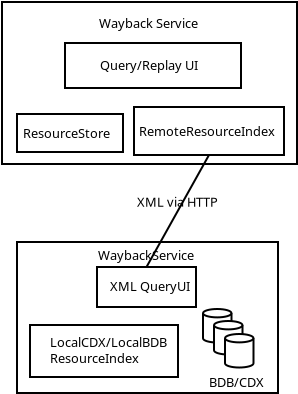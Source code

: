 <?xml version="1.0" encoding="UTF-8"?>
<dia:diagram xmlns:dia="http://www.lysator.liu.se/~alla/dia/">
  <dia:layer name="Background" visible="true">
    <dia:group>
      <dia:object type="Standard - Box" version="0" id="O0">
        <dia:attribute name="obj_pos">
          <dia:point val="1.3,12.65"/>
        </dia:attribute>
        <dia:attribute name="obj_bb">
          <dia:rectangle val="1.25,12.6;14.4,20.25"/>
        </dia:attribute>
        <dia:attribute name="elem_corner">
          <dia:point val="1.3,12.65"/>
        </dia:attribute>
        <dia:attribute name="elem_width">
          <dia:real val="13.05"/>
        </dia:attribute>
        <dia:attribute name="elem_height">
          <dia:real val="7.55"/>
        </dia:attribute>
        <dia:attribute name="show_background">
          <dia:boolean val="true"/>
        </dia:attribute>
      </dia:object>
      <dia:object type="Standard - Text" version="0" id="O1">
        <dia:attribute name="obj_pos">
          <dia:point val="5.35,13.55"/>
        </dia:attribute>
        <dia:attribute name="obj_bb">
          <dia:rectangle val="5.35,13;10.313,13.95"/>
        </dia:attribute>
        <dia:attribute name="text">
          <dia:composite type="text">
            <dia:attribute name="string">
              <dia:string>#WaybackService#</dia:string>
            </dia:attribute>
            <dia:attribute name="font">
              <dia:font family="sans" style="0" name="Helvetica"/>
            </dia:attribute>
            <dia:attribute name="height">
              <dia:real val="0.8"/>
            </dia:attribute>
            <dia:attribute name="pos">
              <dia:point val="5.35,13.55"/>
            </dia:attribute>
            <dia:attribute name="color">
              <dia:color val="#000000"/>
            </dia:attribute>
            <dia:attribute name="alignment">
              <dia:enum val="0"/>
            </dia:attribute>
          </dia:composite>
        </dia:attribute>
      </dia:object>
      <dia:group>
        <dia:object type="Standard - Box" version="0" id="O2">
          <dia:attribute name="obj_pos">
            <dia:point val="5.3,13.9"/>
          </dia:attribute>
          <dia:attribute name="obj_bb">
            <dia:rectangle val="5.25,13.85;10.3,15.95"/>
          </dia:attribute>
          <dia:attribute name="elem_corner">
            <dia:point val="5.3,13.9"/>
          </dia:attribute>
          <dia:attribute name="elem_width">
            <dia:real val="4.95"/>
          </dia:attribute>
          <dia:attribute name="elem_height">
            <dia:real val="2"/>
          </dia:attribute>
          <dia:attribute name="show_background">
            <dia:boolean val="true"/>
          </dia:attribute>
        </dia:object>
        <dia:object type="Standard - Text" version="0" id="O3">
          <dia:attribute name="obj_pos">
            <dia:point val="5.95,15.1"/>
          </dia:attribute>
          <dia:attribute name="obj_bb">
            <dia:rectangle val="5.95,14.55;9.7,15.5"/>
          </dia:attribute>
          <dia:attribute name="text">
            <dia:composite type="text">
              <dia:attribute name="string">
                <dia:string>#XML QueryUI#</dia:string>
              </dia:attribute>
              <dia:attribute name="font">
                <dia:font family="sans" style="0" name="Helvetica"/>
              </dia:attribute>
              <dia:attribute name="height">
                <dia:real val="0.8"/>
              </dia:attribute>
              <dia:attribute name="pos">
                <dia:point val="5.95,15.1"/>
              </dia:attribute>
              <dia:attribute name="color">
                <dia:color val="#000000"/>
              </dia:attribute>
              <dia:attribute name="alignment">
                <dia:enum val="0"/>
              </dia:attribute>
            </dia:composite>
          </dia:attribute>
        </dia:object>
      </dia:group>
      <dia:group>
        <dia:object type="Standard - Box" version="0" id="O4">
          <dia:attribute name="obj_pos">
            <dia:point val="1.95,16.8"/>
          </dia:attribute>
          <dia:attribute name="obj_bb">
            <dia:rectangle val="1.9,16.75;9.4,19.45"/>
          </dia:attribute>
          <dia:attribute name="elem_corner">
            <dia:point val="1.95,16.8"/>
          </dia:attribute>
          <dia:attribute name="elem_width">
            <dia:real val="7.4"/>
          </dia:attribute>
          <dia:attribute name="elem_height">
            <dia:real val="2.6"/>
          </dia:attribute>
          <dia:attribute name="show_background">
            <dia:boolean val="true"/>
          </dia:attribute>
        </dia:object>
        <dia:object type="Standard - Text" version="0" id="O5">
          <dia:attribute name="obj_pos">
            <dia:point val="2.95,17.9"/>
          </dia:attribute>
          <dia:attribute name="obj_bb">
            <dia:rectangle val="2.95,17.35;8.78,19.1"/>
          </dia:attribute>
          <dia:attribute name="text">
            <dia:composite type="text">
              <dia:attribute name="string">
                <dia:string>#LocalCDX/LocalBDB
ResourceIndex#</dia:string>
              </dia:attribute>
              <dia:attribute name="font">
                <dia:font family="sans" style="0" name="Helvetica"/>
              </dia:attribute>
              <dia:attribute name="height">
                <dia:real val="0.8"/>
              </dia:attribute>
              <dia:attribute name="pos">
                <dia:point val="2.95,17.9"/>
              </dia:attribute>
              <dia:attribute name="color">
                <dia:color val="#000000"/>
              </dia:attribute>
              <dia:attribute name="alignment">
                <dia:enum val="0"/>
              </dia:attribute>
            </dia:composite>
          </dia:attribute>
        </dia:object>
      </dia:group>
      <dia:group>
        <dia:group>
          <dia:object type="Network - Storage" version="0" id="O6">
            <dia:attribute name="obj_pos">
              <dia:point val="10.6,16"/>
            </dia:attribute>
            <dia:attribute name="obj_bb">
              <dia:rectangle val="10.55,15.95;12.075,18.627"/>
            </dia:attribute>
            <dia:attribute name="elem_corner">
              <dia:point val="10.6,16"/>
            </dia:attribute>
            <dia:attribute name="elem_width">
              <dia:real val="1.425"/>
            </dia:attribute>
            <dia:attribute name="elem_height">
              <dia:real val="1.676"/>
            </dia:attribute>
            <dia:attribute name="line_width">
              <dia:real val="0.1"/>
            </dia:attribute>
            <dia:attribute name="line_colour">
              <dia:color val="#000000"/>
            </dia:attribute>
            <dia:attribute name="fill_colour">
              <dia:color val="#ffffff"/>
            </dia:attribute>
            <dia:attribute name="show_background">
              <dia:boolean val="true"/>
            </dia:attribute>
            <dia:attribute name="line_style">
              <dia:enum val="0"/>
              <dia:real val="1"/>
            </dia:attribute>
            <dia:attribute name="text">
              <dia:composite type="text">
                <dia:attribute name="string">
                  <dia:string>##</dia:string>
                </dia:attribute>
                <dia:attribute name="font">
                  <dia:font family="sans" style="0" name="Helvetica"/>
                </dia:attribute>
                <dia:attribute name="height">
                  <dia:real val="0.8"/>
                </dia:attribute>
                <dia:attribute name="pos">
                  <dia:point val="11.438,18.227"/>
                </dia:attribute>
                <dia:attribute name="color">
                  <dia:color val="#000000"/>
                </dia:attribute>
                <dia:attribute name="alignment">
                  <dia:enum val="1"/>
                </dia:attribute>
              </dia:composite>
            </dia:attribute>
            <dia:attribute name="flip_horizontal">
              <dia:boolean val="false"/>
            </dia:attribute>
            <dia:attribute name="flip_vertical">
              <dia:boolean val="false"/>
            </dia:attribute>
          </dia:object>
          <dia:object type="Network - Storage" version="0" id="O7">
            <dia:attribute name="obj_pos">
              <dia:point val="11.15,16.6"/>
            </dia:attribute>
            <dia:attribute name="obj_bb">
              <dia:rectangle val="11.1,16.55;12.625,19.227"/>
            </dia:attribute>
            <dia:attribute name="elem_corner">
              <dia:point val="11.15,16.6"/>
            </dia:attribute>
            <dia:attribute name="elem_width">
              <dia:real val="1.425"/>
            </dia:attribute>
            <dia:attribute name="elem_height">
              <dia:real val="1.676"/>
            </dia:attribute>
            <dia:attribute name="line_width">
              <dia:real val="0.1"/>
            </dia:attribute>
            <dia:attribute name="line_colour">
              <dia:color val="#000000"/>
            </dia:attribute>
            <dia:attribute name="fill_colour">
              <dia:color val="#ffffff"/>
            </dia:attribute>
            <dia:attribute name="show_background">
              <dia:boolean val="true"/>
            </dia:attribute>
            <dia:attribute name="line_style">
              <dia:enum val="0"/>
              <dia:real val="1"/>
            </dia:attribute>
            <dia:attribute name="text">
              <dia:composite type="text">
                <dia:attribute name="string">
                  <dia:string>##</dia:string>
                </dia:attribute>
                <dia:attribute name="font">
                  <dia:font family="sans" style="0" name="Helvetica"/>
                </dia:attribute>
                <dia:attribute name="height">
                  <dia:real val="0.8"/>
                </dia:attribute>
                <dia:attribute name="pos">
                  <dia:point val="11.988,18.826"/>
                </dia:attribute>
                <dia:attribute name="color">
                  <dia:color val="#000000"/>
                </dia:attribute>
                <dia:attribute name="alignment">
                  <dia:enum val="1"/>
                </dia:attribute>
              </dia:composite>
            </dia:attribute>
            <dia:attribute name="flip_horizontal">
              <dia:boolean val="false"/>
            </dia:attribute>
            <dia:attribute name="flip_vertical">
              <dia:boolean val="false"/>
            </dia:attribute>
          </dia:object>
          <dia:object type="Network - Storage" version="0" id="O8">
            <dia:attribute name="obj_pos">
              <dia:point val="11.7,17.25"/>
            </dia:attribute>
            <dia:attribute name="obj_bb">
              <dia:rectangle val="11.65,17.2;13.175,19.877"/>
            </dia:attribute>
            <dia:attribute name="elem_corner">
              <dia:point val="11.7,17.25"/>
            </dia:attribute>
            <dia:attribute name="elem_width">
              <dia:real val="1.425"/>
            </dia:attribute>
            <dia:attribute name="elem_height">
              <dia:real val="1.676"/>
            </dia:attribute>
            <dia:attribute name="line_width">
              <dia:real val="0.1"/>
            </dia:attribute>
            <dia:attribute name="line_colour">
              <dia:color val="#000000"/>
            </dia:attribute>
            <dia:attribute name="fill_colour">
              <dia:color val="#ffffff"/>
            </dia:attribute>
            <dia:attribute name="show_background">
              <dia:boolean val="true"/>
            </dia:attribute>
            <dia:attribute name="line_style">
              <dia:enum val="0"/>
              <dia:real val="1"/>
            </dia:attribute>
            <dia:attribute name="text">
              <dia:composite type="text">
                <dia:attribute name="string">
                  <dia:string>##</dia:string>
                </dia:attribute>
                <dia:attribute name="font">
                  <dia:font family="sans" style="0" name="Helvetica"/>
                </dia:attribute>
                <dia:attribute name="height">
                  <dia:real val="0.8"/>
                </dia:attribute>
                <dia:attribute name="pos">
                  <dia:point val="12.538,19.477"/>
                </dia:attribute>
                <dia:attribute name="color">
                  <dia:color val="#000000"/>
                </dia:attribute>
                <dia:attribute name="alignment">
                  <dia:enum val="1"/>
                </dia:attribute>
              </dia:composite>
            </dia:attribute>
            <dia:attribute name="flip_horizontal">
              <dia:boolean val="false"/>
            </dia:attribute>
            <dia:attribute name="flip_vertical">
              <dia:boolean val="false"/>
            </dia:attribute>
          </dia:object>
        </dia:group>
        <dia:object type="Standard - Text" version="0" id="O9">
          <dia:attribute name="obj_pos">
            <dia:point val="10.9,19.9"/>
          </dia:attribute>
          <dia:attribute name="obj_bb">
            <dia:rectangle val="10.9,19.35;13.55,20.3"/>
          </dia:attribute>
          <dia:attribute name="text">
            <dia:composite type="text">
              <dia:attribute name="string">
                <dia:string>#BDB/CDX#</dia:string>
              </dia:attribute>
              <dia:attribute name="font">
                <dia:font family="sans" style="0" name="Helvetica"/>
              </dia:attribute>
              <dia:attribute name="height">
                <dia:real val="0.8"/>
              </dia:attribute>
              <dia:attribute name="pos">
                <dia:point val="10.9,19.9"/>
              </dia:attribute>
              <dia:attribute name="color">
                <dia:color val="#000000"/>
              </dia:attribute>
              <dia:attribute name="alignment">
                <dia:enum val="0"/>
              </dia:attribute>
            </dia:composite>
          </dia:attribute>
        </dia:object>
      </dia:group>
    </dia:group>
    <dia:group>
      <dia:object type="Standard - Box" version="0" id="O10">
        <dia:attribute name="obj_pos">
          <dia:point val="0.55,0.65"/>
        </dia:attribute>
        <dia:attribute name="obj_bb">
          <dia:rectangle val="0.5,0.6;15.35,8.8"/>
        </dia:attribute>
        <dia:attribute name="elem_corner">
          <dia:point val="0.55,0.65"/>
        </dia:attribute>
        <dia:attribute name="elem_width">
          <dia:real val="14.75"/>
        </dia:attribute>
        <dia:attribute name="elem_height">
          <dia:real val="8.1"/>
        </dia:attribute>
        <dia:attribute name="show_background">
          <dia:boolean val="true"/>
        </dia:attribute>
      </dia:object>
      <dia:object type="Standard - Text" version="0" id="O11">
        <dia:attribute name="obj_pos">
          <dia:point val="5.4,1.95"/>
        </dia:attribute>
        <dia:attribute name="obj_bb">
          <dia:rectangle val="5.4,1.4;10.563,2.35"/>
        </dia:attribute>
        <dia:attribute name="text">
          <dia:composite type="text">
            <dia:attribute name="string">
              <dia:string>#Wayback Service#</dia:string>
            </dia:attribute>
            <dia:attribute name="font">
              <dia:font family="sans" style="0" name="Helvetica"/>
            </dia:attribute>
            <dia:attribute name="height">
              <dia:real val="0.8"/>
            </dia:attribute>
            <dia:attribute name="pos">
              <dia:point val="5.4,1.95"/>
            </dia:attribute>
            <dia:attribute name="color">
              <dia:color val="#000000"/>
            </dia:attribute>
            <dia:attribute name="alignment">
              <dia:enum val="0"/>
            </dia:attribute>
          </dia:composite>
        </dia:attribute>
      </dia:object>
      <dia:group>
        <dia:object type="Standard - Box" version="0" id="O12">
          <dia:attribute name="obj_pos">
            <dia:point val="3.7,2.7"/>
          </dia:attribute>
          <dia:attribute name="obj_bb">
            <dia:rectangle val="3.65,2.65;12.55,5"/>
          </dia:attribute>
          <dia:attribute name="elem_corner">
            <dia:point val="3.7,2.7"/>
          </dia:attribute>
          <dia:attribute name="elem_width">
            <dia:real val="8.8"/>
          </dia:attribute>
          <dia:attribute name="elem_height">
            <dia:real val="2.25"/>
          </dia:attribute>
          <dia:attribute name="show_background">
            <dia:boolean val="true"/>
          </dia:attribute>
        </dia:object>
        <dia:object type="Standard - Text" version="0" id="O13">
          <dia:attribute name="obj_pos">
            <dia:point val="5.45,4.05"/>
          </dia:attribute>
          <dia:attribute name="obj_bb">
            <dia:rectangle val="5.45,3.5;10.274,4.45"/>
          </dia:attribute>
          <dia:attribute name="text">
            <dia:composite type="text">
              <dia:attribute name="string">
                <dia:string>#Query/Replay UI#</dia:string>
              </dia:attribute>
              <dia:attribute name="font">
                <dia:font family="sans" style="0" name="Helvetica"/>
              </dia:attribute>
              <dia:attribute name="height">
                <dia:real val="0.8"/>
              </dia:attribute>
              <dia:attribute name="pos">
                <dia:point val="5.45,4.05"/>
              </dia:attribute>
              <dia:attribute name="color">
                <dia:color val="#000000"/>
              </dia:attribute>
              <dia:attribute name="alignment">
                <dia:enum val="0"/>
              </dia:attribute>
            </dia:composite>
          </dia:attribute>
        </dia:object>
      </dia:group>
      <dia:group>
        <dia:object type="Standard - Box" version="0" id="O14">
          <dia:attribute name="obj_pos">
            <dia:point val="1.3,6.25"/>
          </dia:attribute>
          <dia:attribute name="obj_bb">
            <dia:rectangle val="1.25,6.2;6.65,8.2"/>
          </dia:attribute>
          <dia:attribute name="elem_corner">
            <dia:point val="1.3,6.25"/>
          </dia:attribute>
          <dia:attribute name="elem_width">
            <dia:real val="5.3"/>
          </dia:attribute>
          <dia:attribute name="elem_height">
            <dia:real val="1.9"/>
          </dia:attribute>
          <dia:attribute name="show_background">
            <dia:boolean val="true"/>
          </dia:attribute>
        </dia:object>
        <dia:object type="Standard - Text" version="0" id="O15">
          <dia:attribute name="obj_pos">
            <dia:point val="1.6,7.45"/>
          </dia:attribute>
          <dia:attribute name="obj_bb">
            <dia:rectangle val="1.6,6.9;6.212,7.85"/>
          </dia:attribute>
          <dia:attribute name="text">
            <dia:composite type="text">
              <dia:attribute name="string">
                <dia:string>#ResourceStore#</dia:string>
              </dia:attribute>
              <dia:attribute name="font">
                <dia:font family="sans" style="0" name="Helvetica"/>
              </dia:attribute>
              <dia:attribute name="height">
                <dia:real val="0.8"/>
              </dia:attribute>
              <dia:attribute name="pos">
                <dia:point val="1.6,7.45"/>
              </dia:attribute>
              <dia:attribute name="color">
                <dia:color val="#000000"/>
              </dia:attribute>
              <dia:attribute name="alignment">
                <dia:enum val="0"/>
              </dia:attribute>
            </dia:composite>
          </dia:attribute>
        </dia:object>
      </dia:group>
      <dia:group>
        <dia:object type="Standard - Box" version="0" id="O16">
          <dia:attribute name="obj_pos">
            <dia:point val="7.15,5.9"/>
          </dia:attribute>
          <dia:attribute name="obj_bb">
            <dia:rectangle val="7.1,5.85;14.7,8.35"/>
          </dia:attribute>
          <dia:attribute name="elem_corner">
            <dia:point val="7.15,5.9"/>
          </dia:attribute>
          <dia:attribute name="elem_width">
            <dia:real val="7.5"/>
          </dia:attribute>
          <dia:attribute name="elem_height">
            <dia:real val="2.4"/>
          </dia:attribute>
          <dia:attribute name="show_background">
            <dia:boolean val="true"/>
          </dia:attribute>
        </dia:object>
        <dia:object type="Standard - Text" version="0" id="O17">
          <dia:attribute name="obj_pos">
            <dia:point val="7.4,7.35"/>
          </dia:attribute>
          <dia:attribute name="obj_bb">
            <dia:rectangle val="7.4,6.8;14.352,7.75"/>
          </dia:attribute>
          <dia:attribute name="text">
            <dia:composite type="text">
              <dia:attribute name="string">
                <dia:string>#RemoteResourceIndex#</dia:string>
              </dia:attribute>
              <dia:attribute name="font">
                <dia:font family="sans" style="0" name="Helvetica"/>
              </dia:attribute>
              <dia:attribute name="height">
                <dia:real val="0.8"/>
              </dia:attribute>
              <dia:attribute name="pos">
                <dia:point val="7.4,7.35"/>
              </dia:attribute>
              <dia:attribute name="color">
                <dia:color val="#000000"/>
              </dia:attribute>
              <dia:attribute name="alignment">
                <dia:enum val="0"/>
              </dia:attribute>
            </dia:composite>
          </dia:attribute>
        </dia:object>
      </dia:group>
    </dia:group>
    <dia:object type="Standard - Line" version="0" id="O18">
      <dia:attribute name="obj_pos">
        <dia:point val="10.9,8.3"/>
      </dia:attribute>
      <dia:attribute name="obj_bb">
        <dia:rectangle val="7.707,8.232;10.968,13.968"/>
      </dia:attribute>
      <dia:attribute name="conn_endpoints">
        <dia:point val="10.9,8.3"/>
        <dia:point val="7.775,13.9"/>
      </dia:attribute>
      <dia:attribute name="numcp">
        <dia:int val="1"/>
      </dia:attribute>
      <dia:connections>
        <dia:connection handle="0" to="O16" connection="6"/>
        <dia:connection handle="1" to="O2" connection="1"/>
      </dia:connections>
    </dia:object>
    <dia:object type="Standard - Text" version="0" id="O19">
      <dia:attribute name="obj_pos">
        <dia:point val="7.3,10.887"/>
      </dia:attribute>
      <dia:attribute name="obj_bb">
        <dia:rectangle val="7.3,10.338;11.25,11.287"/>
      </dia:attribute>
      <dia:attribute name="text">
        <dia:composite type="text">
          <dia:attribute name="string">
            <dia:string>#XML via HTTP#</dia:string>
          </dia:attribute>
          <dia:attribute name="font">
            <dia:font family="sans" style="0" name="Helvetica"/>
          </dia:attribute>
          <dia:attribute name="height">
            <dia:real val="0.8"/>
          </dia:attribute>
          <dia:attribute name="pos">
            <dia:point val="7.3,10.887"/>
          </dia:attribute>
          <dia:attribute name="color">
            <dia:color val="#000000"/>
          </dia:attribute>
          <dia:attribute name="alignment">
            <dia:enum val="0"/>
          </dia:attribute>
        </dia:composite>
      </dia:attribute>
    </dia:object>
  </dia:layer>
</dia:diagram>
